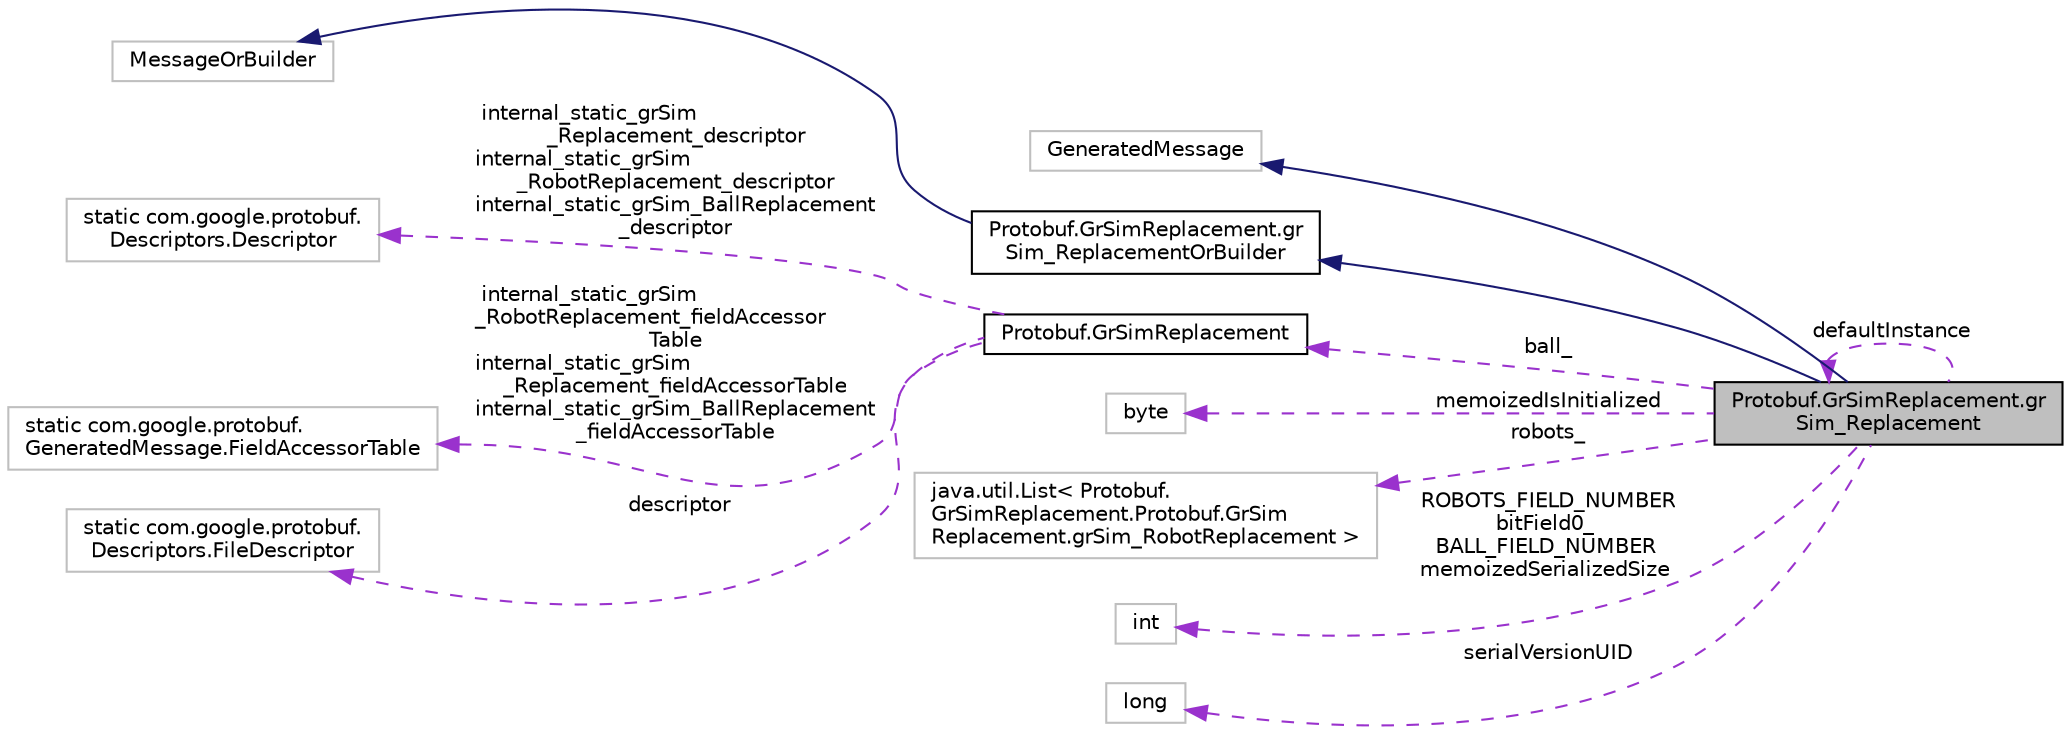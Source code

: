 digraph "Protobuf.GrSimReplacement.grSim_Replacement"
{
 // INTERACTIVE_SVG=YES
  edge [fontname="Helvetica",fontsize="10",labelfontname="Helvetica",labelfontsize="10"];
  node [fontname="Helvetica",fontsize="10",shape=record];
  rankdir="LR";
  Node1 [label="Protobuf.GrSimReplacement.gr\lSim_Replacement",height=0.2,width=0.4,color="black", fillcolor="grey75", style="filled", fontcolor="black"];
  Node2 -> Node1 [dir="back",color="midnightblue",fontsize="10",style="solid",fontname="Helvetica"];
  Node2 [label="GeneratedMessage",height=0.2,width=0.4,color="grey75", fillcolor="white", style="filled"];
  Node3 -> Node1 [dir="back",color="midnightblue",fontsize="10",style="solid",fontname="Helvetica"];
  Node3 [label="Protobuf.GrSimReplacement.gr\lSim_ReplacementOrBuilder",height=0.2,width=0.4,color="black", fillcolor="white", style="filled",URL="$da/de6/interface_protobuf_1_1_gr_sim_replacement_1_1gr_sim___replacement_or_builder.html"];
  Node4 -> Node3 [dir="back",color="midnightblue",fontsize="10",style="solid",fontname="Helvetica"];
  Node4 [label="MessageOrBuilder",height=0.2,width=0.4,color="grey75", fillcolor="white", style="filled"];
  Node5 -> Node1 [dir="back",color="darkorchid3",fontsize="10",style="dashed",label=" ball_" ,fontname="Helvetica"];
  Node5 [label="Protobuf.GrSimReplacement",height=0.2,width=0.4,color="black", fillcolor="white", style="filled",URL="$d2/de8/class_protobuf_1_1_gr_sim_replacement.html"];
  Node6 -> Node5 [dir="back",color="darkorchid3",fontsize="10",style="dashed",label=" internal_static_grSim\l_Replacement_descriptor\ninternal_static_grSim\l_RobotReplacement_descriptor\ninternal_static_grSim_BallReplacement\l_descriptor" ,fontname="Helvetica"];
  Node6 [label="static com.google.protobuf.\lDescriptors.Descriptor",height=0.2,width=0.4,color="grey75", fillcolor="white", style="filled"];
  Node7 -> Node5 [dir="back",color="darkorchid3",fontsize="10",style="dashed",label=" internal_static_grSim\l_RobotReplacement_fieldAccessor\lTable\ninternal_static_grSim\l_Replacement_fieldAccessorTable\ninternal_static_grSim_BallReplacement\l_fieldAccessorTable" ,fontname="Helvetica"];
  Node7 [label="static com.google.protobuf.\lGeneratedMessage.FieldAccessorTable",height=0.2,width=0.4,color="grey75", fillcolor="white", style="filled"];
  Node8 -> Node5 [dir="back",color="darkorchid3",fontsize="10",style="dashed",label=" descriptor" ,fontname="Helvetica"];
  Node8 [label="static com.google.protobuf.\lDescriptors.FileDescriptor",height=0.2,width=0.4,color="grey75", fillcolor="white", style="filled"];
  Node1 -> Node1 [dir="back",color="darkorchid3",fontsize="10",style="dashed",label=" defaultInstance" ,fontname="Helvetica"];
  Node9 -> Node1 [dir="back",color="darkorchid3",fontsize="10",style="dashed",label=" memoizedIsInitialized" ,fontname="Helvetica"];
  Node9 [label="byte",height=0.2,width=0.4,color="grey75", fillcolor="white", style="filled"];
  Node10 -> Node1 [dir="back",color="darkorchid3",fontsize="10",style="dashed",label=" robots_" ,fontname="Helvetica"];
  Node10 [label="java.util.List\< Protobuf.\lGrSimReplacement.Protobuf.GrSim\lReplacement.grSim_RobotReplacement \>",height=0.2,width=0.4,color="grey75", fillcolor="white", style="filled"];
  Node11 -> Node1 [dir="back",color="darkorchid3",fontsize="10",style="dashed",label=" ROBOTS_FIELD_NUMBER\nbitField0_\nBALL_FIELD_NUMBER\nmemoizedSerializedSize" ,fontname="Helvetica"];
  Node11 [label="int",height=0.2,width=0.4,color="grey75", fillcolor="white", style="filled"];
  Node12 -> Node1 [dir="back",color="darkorchid3",fontsize="10",style="dashed",label=" serialVersionUID" ,fontname="Helvetica"];
  Node12 [label="long",height=0.2,width=0.4,color="grey75", fillcolor="white", style="filled"];
}
